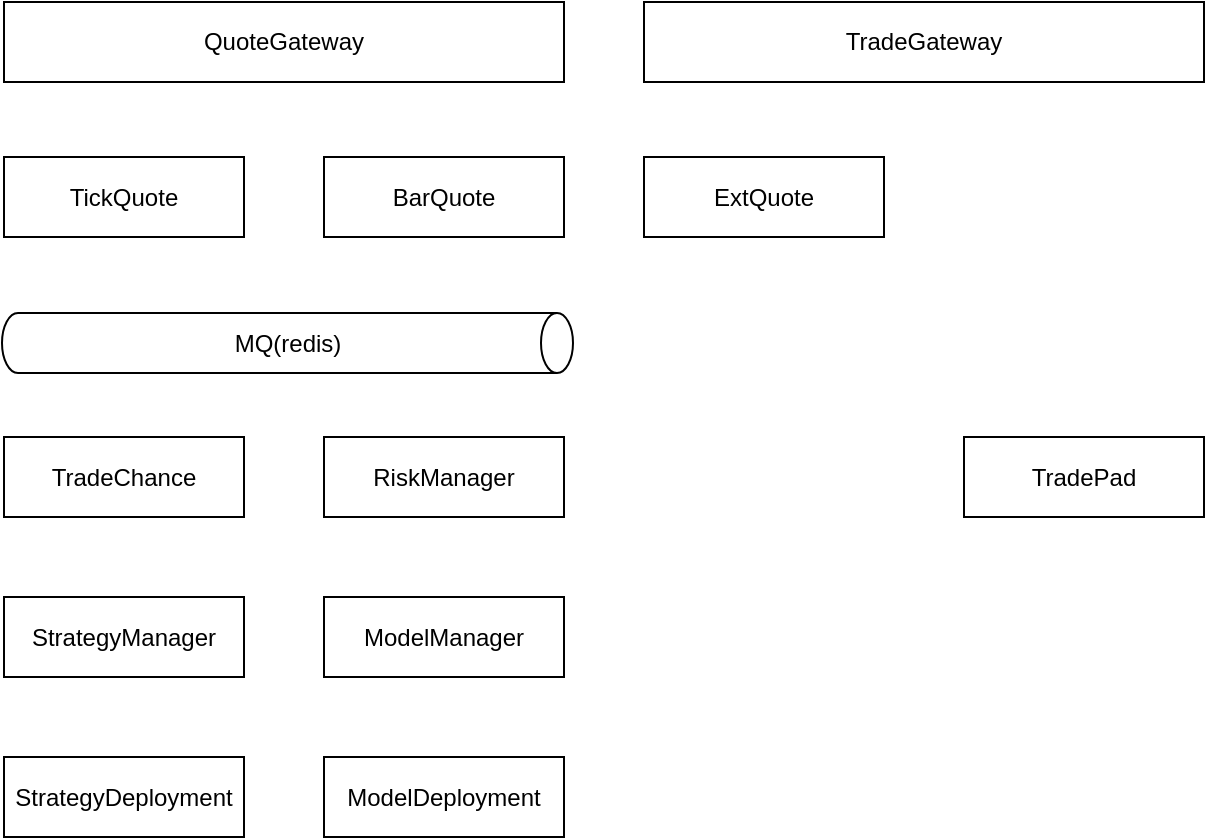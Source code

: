 <mxfile version="20.4.0" type="github">
  <diagram id="N-__ibSu1E9MBk5Fgr5f" name="第 1 页">
    <mxGraphModel dx="842" dy="890" grid="1" gridSize="10" guides="1" tooltips="1" connect="1" arrows="1" fold="1" page="1" pageScale="1" pageWidth="827" pageHeight="1169" background="none" math="0" shadow="0">
      <root>
        <mxCell id="0" />
        <mxCell id="1" parent="0" />
        <mxCell id="iH__PyPpfPCo_z9Y4ycZ-1" value="TickQuote" style="rounded=0;whiteSpace=wrap;html=1;" parent="1" vertex="1">
          <mxGeometry x="100" y="177.5" width="120" height="40" as="geometry" />
        </mxCell>
        <mxCell id="iH__PyPpfPCo_z9Y4ycZ-2" value="" style="shape=cylinder3;whiteSpace=wrap;html=1;boundedLbl=1;backgroundOutline=1;size=8;rotation=90;" parent="1" vertex="1">
          <mxGeometry x="226.75" y="127.75" width="30" height="285.5" as="geometry" />
        </mxCell>
        <mxCell id="S78BqKwxCmfvQ1U9bIwE-1" value="MQ(redis)" style="text;html=1;strokeColor=none;fillColor=none;align=center;verticalAlign=middle;whiteSpace=wrap;rounded=0;" vertex="1" parent="1">
          <mxGeometry x="211.75" y="255.5" width="60" height="30" as="geometry" />
        </mxCell>
        <mxCell id="S78BqKwxCmfvQ1U9bIwE-7" value="BarQuote" style="rounded=0;whiteSpace=wrap;html=1;" vertex="1" parent="1">
          <mxGeometry x="260" y="177.5" width="120" height="40" as="geometry" />
        </mxCell>
        <mxCell id="S78BqKwxCmfvQ1U9bIwE-11" value="TradeChance" style="rounded=0;whiteSpace=wrap;html=1;" vertex="1" parent="1">
          <mxGeometry x="100" y="317.5" width="120" height="40" as="geometry" />
        </mxCell>
        <mxCell id="S78BqKwxCmfvQ1U9bIwE-12" value="ExtQuote" style="rounded=0;whiteSpace=wrap;html=1;" vertex="1" parent="1">
          <mxGeometry x="420" y="177.5" width="120" height="40" as="geometry" />
        </mxCell>
        <mxCell id="S78BqKwxCmfvQ1U9bIwE-13" value="RiskManager" style="rounded=0;whiteSpace=wrap;html=1;" vertex="1" parent="1">
          <mxGeometry x="260" y="317.5" width="120" height="40" as="geometry" />
        </mxCell>
        <mxCell id="S78BqKwxCmfvQ1U9bIwE-14" value="StrategyManager" style="rounded=0;whiteSpace=wrap;html=1;" vertex="1" parent="1">
          <mxGeometry x="100" y="397.5" width="120" height="40" as="geometry" />
        </mxCell>
        <mxCell id="S78BqKwxCmfvQ1U9bIwE-15" value="StrategyDeployment" style="rounded=0;whiteSpace=wrap;html=1;" vertex="1" parent="1">
          <mxGeometry x="100" y="477.5" width="120" height="40" as="geometry" />
        </mxCell>
        <mxCell id="S78BqKwxCmfvQ1U9bIwE-16" value="ModelManager" style="rounded=0;whiteSpace=wrap;html=1;" vertex="1" parent="1">
          <mxGeometry x="260" y="397.5" width="120" height="40" as="geometry" />
        </mxCell>
        <mxCell id="S78BqKwxCmfvQ1U9bIwE-17" value="ModelDeployment" style="rounded=0;whiteSpace=wrap;html=1;" vertex="1" parent="1">
          <mxGeometry x="260" y="477.5" width="120" height="40" as="geometry" />
        </mxCell>
        <mxCell id="S78BqKwxCmfvQ1U9bIwE-18" value="TradeGateway" style="rounded=0;whiteSpace=wrap;html=1;" vertex="1" parent="1">
          <mxGeometry x="420" y="100" width="280" height="40" as="geometry" />
        </mxCell>
        <mxCell id="S78BqKwxCmfvQ1U9bIwE-19" value="TradePad" style="rounded=0;whiteSpace=wrap;html=1;" vertex="1" parent="1">
          <mxGeometry x="580" y="317.5" width="120" height="40" as="geometry" />
        </mxCell>
        <mxCell id="S78BqKwxCmfvQ1U9bIwE-20" value="QuoteGateway" style="rounded=0;whiteSpace=wrap;html=1;" vertex="1" parent="1">
          <mxGeometry x="100" y="100" width="280" height="40" as="geometry" />
        </mxCell>
      </root>
    </mxGraphModel>
  </diagram>
</mxfile>
